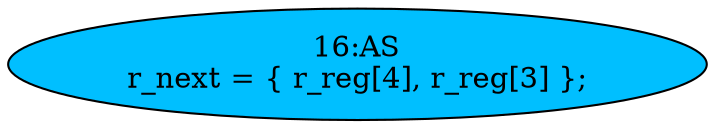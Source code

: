 strict digraph "" {
	node [label="\N"];
	"16:AS"	[ast="<pyverilog.vparser.ast.Assign object at 0x7f94b6797450>",
		def_var="['r_next']",
		fillcolor=deepskyblue,
		label="16:AS
r_next = { r_reg[4], r_reg[3] };",
		statements="[]",
		style=filled,
		typ=Assign,
		use_var="['r_reg', 'r_reg']"];
}
